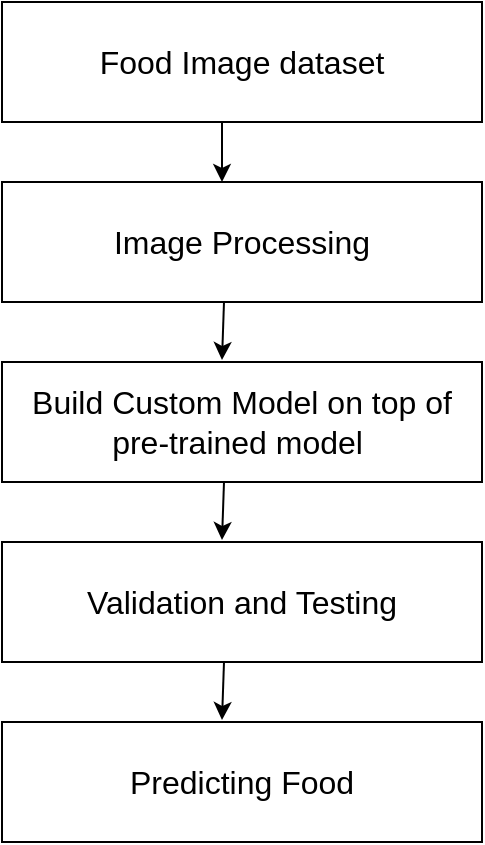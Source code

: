 <mxfile version="23.1.6" type="device">
  <diagram name="Page-1" id="hbqWXgsY56_eizQqjl8v">
    <mxGraphModel dx="791" dy="661" grid="1" gridSize="10" guides="1" tooltips="1" connect="1" arrows="1" fold="1" page="1" pageScale="1" pageWidth="850" pageHeight="1100" math="0" shadow="0">
      <root>
        <mxCell id="0" />
        <mxCell id="1" parent="0" />
        <mxCell id="vSe4klfKav-aQBtRMcPI-1" value="&lt;font style=&quot;font-size: 16px;&quot;&gt;Food Image dataset&lt;/font&gt;" style="rounded=0;whiteSpace=wrap;html=1;" vertex="1" parent="1">
          <mxGeometry x="330" y="120" width="240" height="60" as="geometry" />
        </mxCell>
        <mxCell id="vSe4klfKav-aQBtRMcPI-2" value="&lt;span style=&quot;font-size: 16px;&quot;&gt;Image Processing&lt;/span&gt;" style="rounded=0;whiteSpace=wrap;html=1;" vertex="1" parent="1">
          <mxGeometry x="330" y="210" width="240" height="60" as="geometry" />
        </mxCell>
        <mxCell id="vSe4klfKav-aQBtRMcPI-3" value="" style="endArrow=classic;html=1;rounded=0;" edge="1" parent="1">
          <mxGeometry width="50" height="50" relative="1" as="geometry">
            <mxPoint x="440" y="180" as="sourcePoint" />
            <mxPoint x="440" y="210" as="targetPoint" />
          </mxGeometry>
        </mxCell>
        <mxCell id="vSe4klfKav-aQBtRMcPI-5" value="" style="endArrow=classic;html=1;rounded=0;" edge="1" parent="1">
          <mxGeometry width="50" height="50" relative="1" as="geometry">
            <mxPoint x="441" y="270" as="sourcePoint" />
            <mxPoint x="440" y="299" as="targetPoint" />
          </mxGeometry>
        </mxCell>
        <mxCell id="vSe4klfKav-aQBtRMcPI-7" value="&lt;span style=&quot;font-size: 16px;&quot;&gt;Build Custom Model on top of pre-trained model&amp;nbsp;&lt;/span&gt;" style="rounded=0;whiteSpace=wrap;html=1;" vertex="1" parent="1">
          <mxGeometry x="330" y="300" width="240" height="60" as="geometry" />
        </mxCell>
        <mxCell id="vSe4klfKav-aQBtRMcPI-8" value="" style="endArrow=classic;html=1;rounded=0;" edge="1" parent="1">
          <mxGeometry width="50" height="50" relative="1" as="geometry">
            <mxPoint x="441" y="360" as="sourcePoint" />
            <mxPoint x="440" y="389" as="targetPoint" />
          </mxGeometry>
        </mxCell>
        <mxCell id="vSe4klfKav-aQBtRMcPI-9" value="&lt;span style=&quot;font-size: 16px;&quot;&gt;Predicting Food&lt;/span&gt;" style="rounded=0;whiteSpace=wrap;html=1;" vertex="1" parent="1">
          <mxGeometry x="330" y="480" width="240" height="60" as="geometry" />
        </mxCell>
        <mxCell id="vSe4klfKav-aQBtRMcPI-10" value="" style="endArrow=classic;html=1;rounded=0;" edge="1" parent="1">
          <mxGeometry width="50" height="50" relative="1" as="geometry">
            <mxPoint x="441" y="450" as="sourcePoint" />
            <mxPoint x="440" y="479" as="targetPoint" />
          </mxGeometry>
        </mxCell>
        <mxCell id="vSe4klfKav-aQBtRMcPI-11" value="&lt;span style=&quot;font-size: 16px;&quot;&gt;Validation and Testing&lt;/span&gt;" style="rounded=0;whiteSpace=wrap;html=1;" vertex="1" parent="1">
          <mxGeometry x="330" y="390" width="240" height="60" as="geometry" />
        </mxCell>
      </root>
    </mxGraphModel>
  </diagram>
</mxfile>
